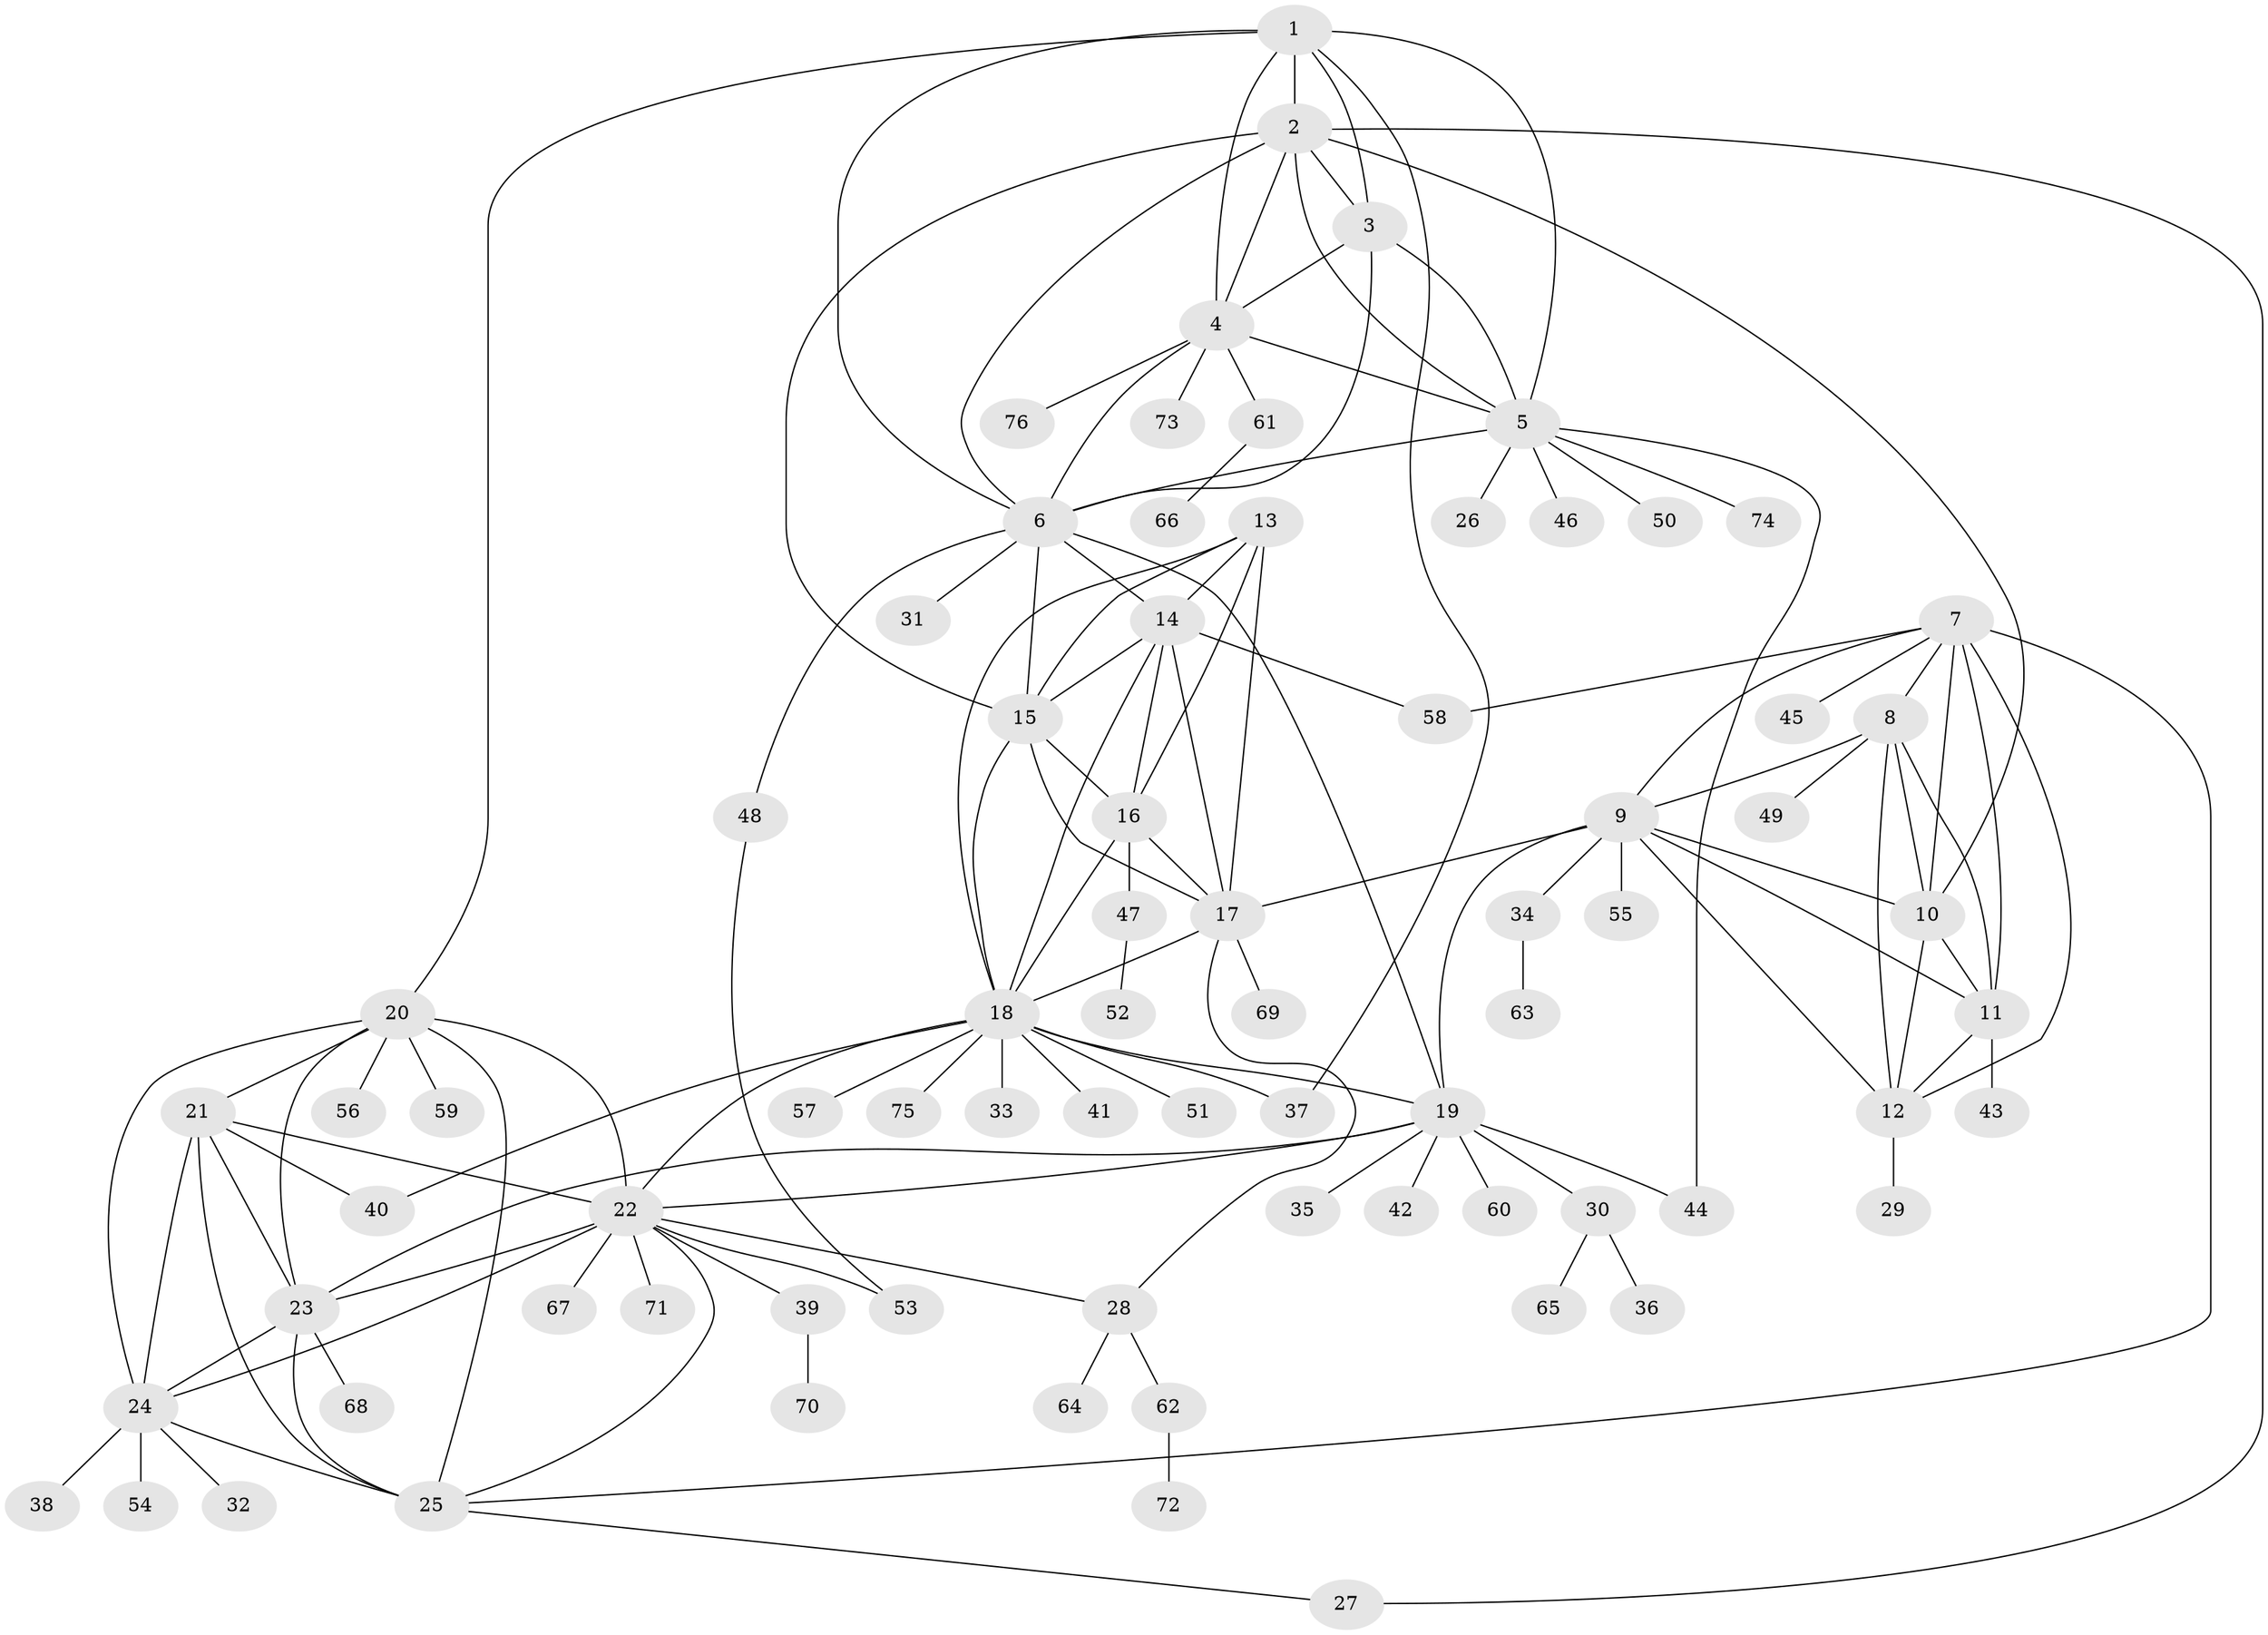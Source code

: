 // original degree distribution, {7: 0.03968253968253968, 9: 0.05555555555555555, 6: 0.023809523809523808, 11: 0.015873015873015872, 8: 0.06349206349206349, 10: 0.015873015873015872, 12: 0.007936507936507936, 15: 0.007936507936507936, 13: 0.007936507936507936, 1: 0.626984126984127, 2: 0.10317460317460317, 5: 0.007936507936507936, 4: 0.007936507936507936, 3: 0.015873015873015872}
// Generated by graph-tools (version 1.1) at 2025/52/03/04/25 22:52:41]
// undirected, 76 vertices, 131 edges
graph export_dot {
  node [color=gray90,style=filled];
  1;
  2;
  3;
  4;
  5;
  6;
  7;
  8;
  9;
  10;
  11;
  12;
  13;
  14;
  15;
  16;
  17;
  18;
  19;
  20;
  21;
  22;
  23;
  24;
  25;
  26;
  27;
  28;
  29;
  30;
  31;
  32;
  33;
  34;
  35;
  36;
  37;
  38;
  39;
  40;
  41;
  42;
  43;
  44;
  45;
  46;
  47;
  48;
  49;
  50;
  51;
  52;
  53;
  54;
  55;
  56;
  57;
  58;
  59;
  60;
  61;
  62;
  63;
  64;
  65;
  66;
  67;
  68;
  69;
  70;
  71;
  72;
  73;
  74;
  75;
  76;
  1 -- 2 [weight=1.0];
  1 -- 3 [weight=1.0];
  1 -- 4 [weight=1.0];
  1 -- 5 [weight=1.0];
  1 -- 6 [weight=1.0];
  1 -- 20 [weight=1.0];
  1 -- 37 [weight=1.0];
  2 -- 3 [weight=1.0];
  2 -- 4 [weight=1.0];
  2 -- 5 [weight=1.0];
  2 -- 6 [weight=1.0];
  2 -- 10 [weight=1.0];
  2 -- 15 [weight=1.0];
  2 -- 27 [weight=1.0];
  3 -- 4 [weight=1.0];
  3 -- 5 [weight=1.0];
  3 -- 6 [weight=1.0];
  4 -- 5 [weight=1.0];
  4 -- 6 [weight=1.0];
  4 -- 61 [weight=1.0];
  4 -- 73 [weight=1.0];
  4 -- 76 [weight=1.0];
  5 -- 6 [weight=1.0];
  5 -- 26 [weight=1.0];
  5 -- 44 [weight=1.0];
  5 -- 46 [weight=1.0];
  5 -- 50 [weight=1.0];
  5 -- 74 [weight=1.0];
  6 -- 14 [weight=1.0];
  6 -- 15 [weight=1.0];
  6 -- 19 [weight=1.0];
  6 -- 31 [weight=1.0];
  6 -- 48 [weight=1.0];
  7 -- 8 [weight=1.0];
  7 -- 9 [weight=1.0];
  7 -- 10 [weight=1.0];
  7 -- 11 [weight=1.0];
  7 -- 12 [weight=1.0];
  7 -- 25 [weight=1.0];
  7 -- 45 [weight=1.0];
  7 -- 58 [weight=1.0];
  8 -- 9 [weight=1.0];
  8 -- 10 [weight=1.0];
  8 -- 11 [weight=1.0];
  8 -- 12 [weight=1.0];
  8 -- 49 [weight=2.0];
  9 -- 10 [weight=1.0];
  9 -- 11 [weight=1.0];
  9 -- 12 [weight=1.0];
  9 -- 17 [weight=1.0];
  9 -- 19 [weight=1.0];
  9 -- 34 [weight=1.0];
  9 -- 55 [weight=1.0];
  10 -- 11 [weight=1.0];
  10 -- 12 [weight=1.0];
  11 -- 12 [weight=1.0];
  11 -- 43 [weight=2.0];
  12 -- 29 [weight=6.0];
  13 -- 14 [weight=1.0];
  13 -- 15 [weight=1.0];
  13 -- 16 [weight=1.0];
  13 -- 17 [weight=1.0];
  13 -- 18 [weight=1.0];
  14 -- 15 [weight=1.0];
  14 -- 16 [weight=1.0];
  14 -- 17 [weight=1.0];
  14 -- 18 [weight=1.0];
  14 -- 58 [weight=1.0];
  15 -- 16 [weight=1.0];
  15 -- 17 [weight=1.0];
  15 -- 18 [weight=1.0];
  16 -- 17 [weight=1.0];
  16 -- 18 [weight=1.0];
  16 -- 47 [weight=1.0];
  17 -- 18 [weight=1.0];
  17 -- 28 [weight=1.0];
  17 -- 69 [weight=1.0];
  18 -- 19 [weight=1.0];
  18 -- 22 [weight=1.0];
  18 -- 33 [weight=1.0];
  18 -- 37 [weight=1.0];
  18 -- 40 [weight=1.0];
  18 -- 41 [weight=1.0];
  18 -- 51 [weight=1.0];
  18 -- 57 [weight=1.0];
  18 -- 75 [weight=1.0];
  19 -- 22 [weight=1.0];
  19 -- 23 [weight=1.0];
  19 -- 30 [weight=1.0];
  19 -- 35 [weight=1.0];
  19 -- 42 [weight=1.0];
  19 -- 44 [weight=1.0];
  19 -- 60 [weight=3.0];
  20 -- 21 [weight=1.0];
  20 -- 22 [weight=1.0];
  20 -- 23 [weight=1.0];
  20 -- 24 [weight=1.0];
  20 -- 25 [weight=1.0];
  20 -- 56 [weight=1.0];
  20 -- 59 [weight=1.0];
  21 -- 22 [weight=1.0];
  21 -- 23 [weight=1.0];
  21 -- 24 [weight=1.0];
  21 -- 25 [weight=1.0];
  21 -- 40 [weight=3.0];
  22 -- 23 [weight=1.0];
  22 -- 24 [weight=1.0];
  22 -- 25 [weight=1.0];
  22 -- 28 [weight=1.0];
  22 -- 39 [weight=1.0];
  22 -- 53 [weight=1.0];
  22 -- 67 [weight=1.0];
  22 -- 71 [weight=1.0];
  23 -- 24 [weight=1.0];
  23 -- 25 [weight=1.0];
  23 -- 68 [weight=1.0];
  24 -- 25 [weight=1.0];
  24 -- 32 [weight=1.0];
  24 -- 38 [weight=1.0];
  24 -- 54 [weight=1.0];
  25 -- 27 [weight=1.0];
  28 -- 62 [weight=1.0];
  28 -- 64 [weight=1.0];
  30 -- 36 [weight=1.0];
  30 -- 65 [weight=1.0];
  34 -- 63 [weight=1.0];
  39 -- 70 [weight=1.0];
  47 -- 52 [weight=1.0];
  48 -- 53 [weight=1.0];
  61 -- 66 [weight=1.0];
  62 -- 72 [weight=1.0];
}

